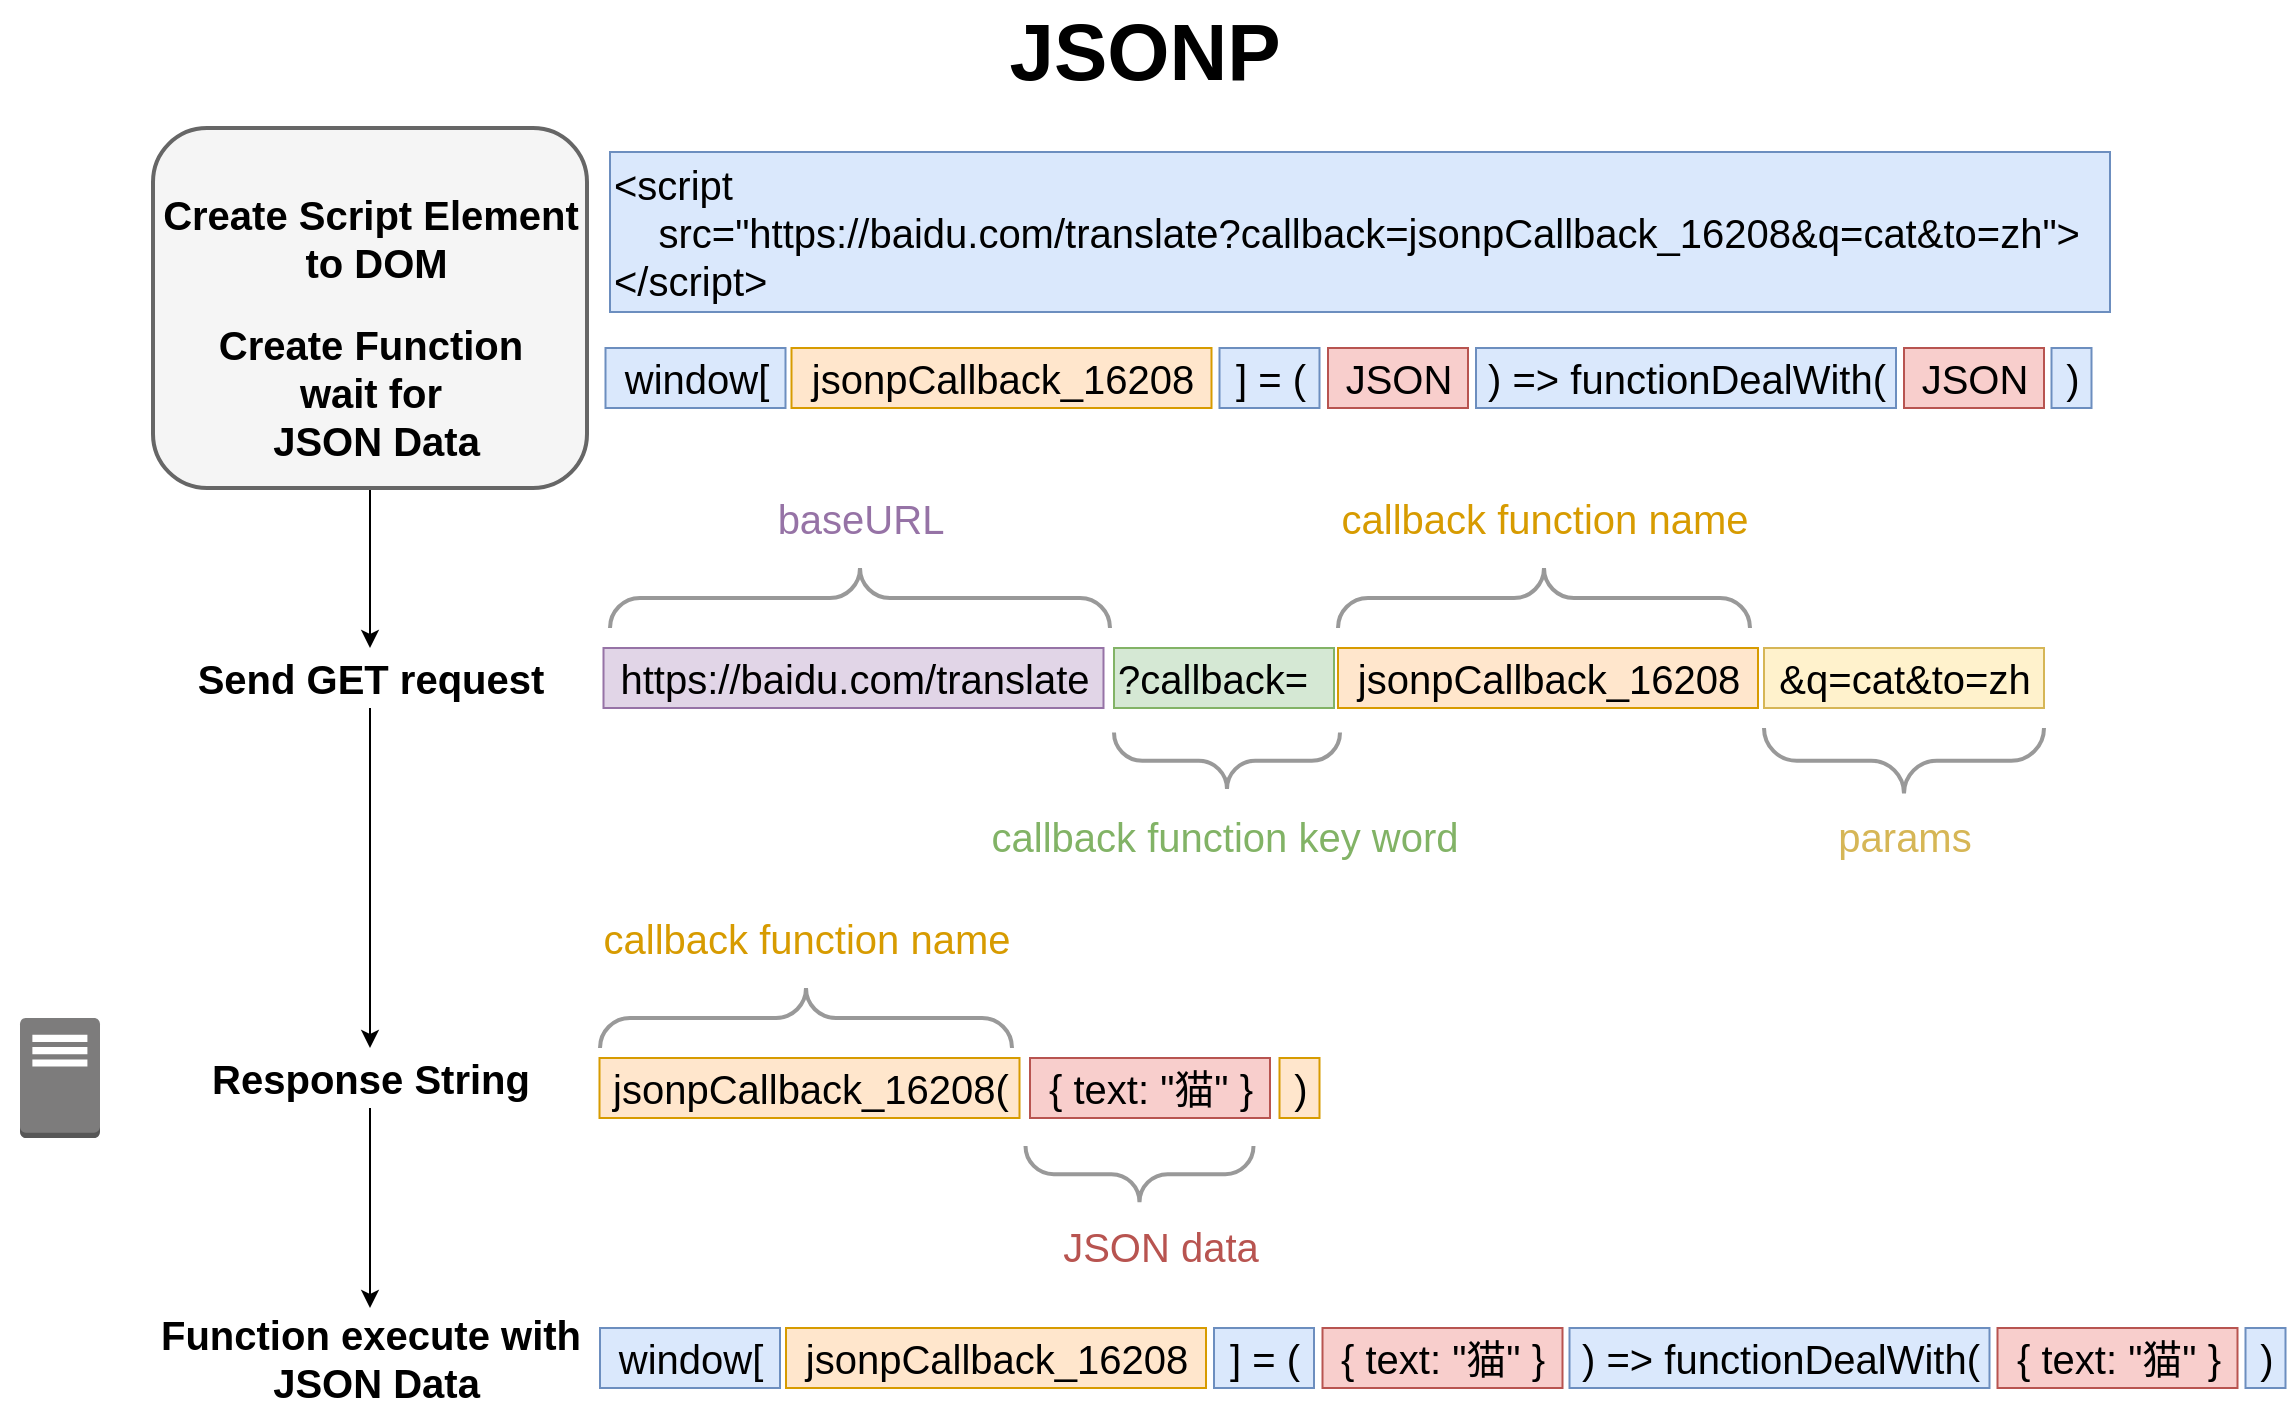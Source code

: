 <mxfile version="14.6.11" type="github">
  <diagram id="ZIaq1ua41LSCKKVV6wSK" name="JSONP">
    <mxGraphModel dx="1653" dy="1090" grid="1" gridSize="10" guides="1" tooltips="1" connect="1" arrows="1" fold="1" page="1" pageScale="1" pageWidth="1169" pageHeight="827" math="0" shadow="0">
      <root>
        <mxCell id="0" />
        <mxCell id="1" parent="0" />
        <mxCell id="hNWiUd4LyEJFCyibCBkk-53" style="edgeStyle=orthogonalEdgeStyle;rounded=0;orthogonalLoop=1;jettySize=auto;html=1;fontSize=20;fontColor=#B85450;" edge="1" parent="1" source="hNWiUd4LyEJFCyibCBkk-52" target="hNWiUd4LyEJFCyibCBkk-15">
          <mxGeometry relative="1" as="geometry" />
        </mxCell>
        <mxCell id="hNWiUd4LyEJFCyibCBkk-52" value="" style="rounded=1;whiteSpace=wrap;html=1;labelBackgroundColor=none;fontSize=20;fontColor=#333333;strokeWidth=2;align=center;fillColor=#f5f5f5;strokeColor=#666666;" vertex="1" parent="1">
          <mxGeometry x="89.5" y="123" width="217" height="180" as="geometry" />
        </mxCell>
        <mxCell id="hNWiUd4LyEJFCyibCBkk-3" value="https://baidu.com/translate" style="text;html=1;align=center;verticalAlign=middle;resizable=0;points=[];autosize=1;strokeColor=#9673a6;fontSize=20;fillColor=#e1d5e7;" vertex="1" parent="1">
          <mxGeometry x="314.75" y="383" width="250" height="30" as="geometry" />
        </mxCell>
        <mxCell id="hNWiUd4LyEJFCyibCBkk-4" value="?callback=" style="text;html=1;align=left;verticalAlign=middle;resizable=0;points=[];autosize=1;strokeColor=#82b366;fontSize=20;fillColor=#d5e8d4;" vertex="1" parent="1">
          <mxGeometry x="570" y="383" width="110" height="30" as="geometry" />
        </mxCell>
        <mxCell id="hNWiUd4LyEJFCyibCBkk-5" value="jsonpCallback_16208" style="text;html=1;align=center;verticalAlign=middle;resizable=0;points=[];autosize=1;strokeColor=#d79b00;fontSize=20;fillColor=#ffe6cc;" vertex="1" parent="1">
          <mxGeometry x="682" y="383" width="210" height="30" as="geometry" />
        </mxCell>
        <mxCell id="hNWiUd4LyEJFCyibCBkk-6" value="&amp;amp;q=cat&amp;amp;to=zh" style="text;html=1;align=center;verticalAlign=middle;resizable=0;points=[];autosize=1;strokeColor=#d6b656;fontSize=20;fillColor=#fff2cc;" vertex="1" parent="1">
          <mxGeometry x="895" y="383" width="140" height="30" as="geometry" />
        </mxCell>
        <mxCell id="hNWiUd4LyEJFCyibCBkk-7" value="" style="verticalLabelPosition=bottom;shadow=0;dashed=0;align=center;html=1;verticalAlign=top;strokeWidth=2;shape=mxgraph.mockup.markup.curlyBrace;strokeColor=#999999;fontSize=20;" vertex="1" parent="1">
          <mxGeometry x="318" y="343" width="250" height="30" as="geometry" />
        </mxCell>
        <mxCell id="hNWiUd4LyEJFCyibCBkk-8" value="baseURL" style="text;html=1;align=center;verticalAlign=middle;resizable=0;points=[];autosize=1;strokeColor=none;fontSize=20;fontColor=#9673A6;" vertex="1" parent="1">
          <mxGeometry x="393" y="303" width="100" height="30" as="geometry" />
        </mxCell>
        <mxCell id="hNWiUd4LyEJFCyibCBkk-9" value="" style="verticalLabelPosition=bottom;shadow=0;dashed=0;align=center;html=1;verticalAlign=top;strokeWidth=2;shape=mxgraph.mockup.markup.curlyBrace;strokeColor=#999999;fontSize=20;rotation=180;" vertex="1" parent="1">
          <mxGeometry x="570" y="423" width="113" height="32.8" as="geometry" />
        </mxCell>
        <mxCell id="hNWiUd4LyEJFCyibCBkk-10" value="" style="verticalLabelPosition=bottom;shadow=0;dashed=0;align=center;html=1;verticalAlign=top;strokeWidth=2;shape=mxgraph.mockup.markup.curlyBrace;strokeColor=#999999;fontSize=20;" vertex="1" parent="1">
          <mxGeometry x="682" y="343" width="206" height="30" as="geometry" />
        </mxCell>
        <mxCell id="hNWiUd4LyEJFCyibCBkk-11" value="" style="verticalLabelPosition=bottom;shadow=0;dashed=0;align=center;html=1;verticalAlign=top;strokeWidth=2;shape=mxgraph.mockup.markup.curlyBrace;strokeColor=#999999;fontSize=20;rotation=180;" vertex="1" parent="1">
          <mxGeometry x="895" y="423" width="140" height="32.8" as="geometry" />
        </mxCell>
        <mxCell id="hNWiUd4LyEJFCyibCBkk-12" value="callback function key word" style="text;html=1;align=center;verticalAlign=middle;resizable=0;points=[];autosize=1;strokeColor=none;fontSize=20;fontColor=#82B366;" vertex="1" parent="1">
          <mxGeometry x="500" y="462" width="250" height="30" as="geometry" />
        </mxCell>
        <mxCell id="hNWiUd4LyEJFCyibCBkk-13" value="callback function name" style="text;html=1;align=center;verticalAlign=middle;resizable=0;points=[];autosize=1;fontSize=20;fontColor=#D79B00;labelBackgroundColor=none;labelBorderColor=none;" vertex="1" parent="1">
          <mxGeometry x="675" y="303" width="220" height="30" as="geometry" />
        </mxCell>
        <mxCell id="hNWiUd4LyEJFCyibCBkk-14" value="params" style="text;html=1;align=center;verticalAlign=middle;resizable=0;points=[];autosize=1;strokeColor=none;fontSize=20;fontColor=#D6B656;" vertex="1" parent="1">
          <mxGeometry x="925" y="462" width="80" height="30" as="geometry" />
        </mxCell>
        <mxCell id="hNWiUd4LyEJFCyibCBkk-54" style="edgeStyle=orthogonalEdgeStyle;rounded=0;orthogonalLoop=1;jettySize=auto;html=1;fontSize=20;fontColor=#B85450;" edge="1" parent="1" source="hNWiUd4LyEJFCyibCBkk-15" target="hNWiUd4LyEJFCyibCBkk-16">
          <mxGeometry relative="1" as="geometry" />
        </mxCell>
        <mxCell id="hNWiUd4LyEJFCyibCBkk-15" value="Send GET request" style="text;html=1;align=center;verticalAlign=middle;resizable=0;points=[];autosize=1;strokeColor=none;fontSize=20;fontStyle=1;" vertex="1" parent="1">
          <mxGeometry x="103" y="383" width="190" height="30" as="geometry" />
        </mxCell>
        <mxCell id="hNWiUd4LyEJFCyibCBkk-55" style="edgeStyle=orthogonalEdgeStyle;rounded=0;orthogonalLoop=1;jettySize=auto;html=1;fontSize=20;fontColor=#B85450;" edge="1" parent="1" source="hNWiUd4LyEJFCyibCBkk-16" target="hNWiUd4LyEJFCyibCBkk-30">
          <mxGeometry relative="1" as="geometry" />
        </mxCell>
        <mxCell id="hNWiUd4LyEJFCyibCBkk-16" value="Response String" style="text;html=1;align=center;verticalAlign=middle;resizable=0;points=[];autosize=1;strokeColor=none;fontSize=20;fontStyle=1;" vertex="1" parent="1">
          <mxGeometry x="113" y="583" width="170" height="30" as="geometry" />
        </mxCell>
        <mxCell id="hNWiUd4LyEJFCyibCBkk-18" value="jsonpCallback_16208(" style="text;html=1;align=center;verticalAlign=middle;resizable=0;points=[];autosize=1;strokeColor=#d79b00;fontSize=20;fillColor=#ffe6cc;" vertex="1" parent="1">
          <mxGeometry x="312.75" y="588" width="210" height="30" as="geometry" />
        </mxCell>
        <mxCell id="hNWiUd4LyEJFCyibCBkk-19" value=")" style="text;html=1;align=center;verticalAlign=middle;resizable=0;points=[];autosize=1;strokeColor=#d79b00;fontSize=20;fillColor=#ffe6cc;" vertex="1" parent="1">
          <mxGeometry x="652.75" y="588" width="20" height="30" as="geometry" />
        </mxCell>
        <mxCell id="hNWiUd4LyEJFCyibCBkk-20" value="{ text: &quot;猫&quot; }" style="text;html=1;align=center;verticalAlign=middle;resizable=0;points=[];autosize=1;strokeColor=#b85450;fontSize=20;fillColor=#f8cecc;" vertex="1" parent="1">
          <mxGeometry x="528" y="588" width="120" height="30" as="geometry" />
        </mxCell>
        <mxCell id="hNWiUd4LyEJFCyibCBkk-21" value="" style="verticalLabelPosition=bottom;shadow=0;dashed=0;align=center;html=1;verticalAlign=top;strokeWidth=2;shape=mxgraph.mockup.markup.curlyBrace;strokeColor=#999999;fontSize=20;" vertex="1" parent="1">
          <mxGeometry x="313" y="553" width="206" height="30" as="geometry" />
        </mxCell>
        <mxCell id="hNWiUd4LyEJFCyibCBkk-22" value="callback function name" style="text;html=1;align=center;verticalAlign=middle;resizable=0;points=[];autosize=1;strokeColor=none;fontSize=20;fontColor=#D79B00;" vertex="1" parent="1">
          <mxGeometry x="306" y="513" width="220" height="30" as="geometry" />
        </mxCell>
        <mxCell id="hNWiUd4LyEJFCyibCBkk-23" value="" style="verticalLabelPosition=bottom;shadow=0;dashed=0;align=center;html=1;verticalAlign=top;strokeWidth=2;shape=mxgraph.mockup.markup.curlyBrace;strokeColor=#999999;fontSize=20;rotation=180;" vertex="1" parent="1">
          <mxGeometry x="525.75" y="632" width="114" height="28.15" as="geometry" />
        </mxCell>
        <mxCell id="hNWiUd4LyEJFCyibCBkk-24" value="JSON data" style="text;html=1;align=center;verticalAlign=middle;resizable=0;points=[];autosize=1;strokeColor=none;fontSize=20;fontColor=#B85450;" vertex="1" parent="1">
          <mxGeometry x="538" y="667" width="110" height="30" as="geometry" />
        </mxCell>
        <mxCell id="hNWiUd4LyEJFCyibCBkk-25" value="Create Script Element&lt;br&gt;&amp;nbsp;to DOM" style="text;html=1;align=center;verticalAlign=middle;resizable=0;points=[];autosize=1;strokeColor=none;fontSize=20;fontStyle=1;" vertex="1" parent="1">
          <mxGeometry x="88" y="153" width="220" height="50" as="geometry" />
        </mxCell>
        <mxCell id="hNWiUd4LyEJFCyibCBkk-27" value="&lt;div&gt;&amp;lt;script&lt;/div&gt;&lt;div&gt;&lt;span&gt;&lt;/span&gt;&amp;nbsp; &amp;nbsp; src=&quot;https://baidu.com/translate?callback=jsonpCallback_16208&amp;amp;q=cat&amp;amp;to=zh&quot;&amp;gt;&lt;/div&gt;&lt;div&gt;&amp;lt;/script&amp;gt;&lt;/div&gt;" style="text;html=1;align=left;verticalAlign=middle;resizable=0;points=[];autosize=1;strokeColor=#6c8ebf;fontSize=20;fillColor=#dae8fc;" vertex="1" parent="1">
          <mxGeometry x="318" y="135" width="750" height="80" as="geometry" />
        </mxCell>
        <mxCell id="hNWiUd4LyEJFCyibCBkk-28" value="Create Function &lt;br&gt;wait for&lt;br&gt;&amp;nbsp;JSON Data" style="text;html=1;align=center;verticalAlign=middle;resizable=0;points=[];autosize=1;strokeColor=none;fontSize=20;fontStyle=1;" vertex="1" parent="1">
          <mxGeometry x="113" y="215" width="170" height="80" as="geometry" />
        </mxCell>
        <mxCell id="hNWiUd4LyEJFCyibCBkk-30" value="Function execute with&lt;br&gt;&amp;nbsp;JSON Data" style="text;html=1;align=center;verticalAlign=middle;resizable=0;points=[];autosize=1;strokeColor=none;fontSize=20;fontStyle=1;" vertex="1" parent="1">
          <mxGeometry x="83" y="713" width="230" height="50" as="geometry" />
        </mxCell>
        <mxCell id="hNWiUd4LyEJFCyibCBkk-32" value="window[" style="text;html=1;align=center;verticalAlign=middle;resizable=0;points=[];autosize=1;strokeColor=#6c8ebf;fontSize=20;fillColor=#dae8fc;" vertex="1" parent="1">
          <mxGeometry x="315.75" y="233" width="90" height="30" as="geometry" />
        </mxCell>
        <mxCell id="hNWiUd4LyEJFCyibCBkk-35" value="] = (" style="text;html=1;align=center;verticalAlign=middle;resizable=0;points=[];autosize=1;strokeColor=#6c8ebf;fontSize=20;fillColor=#dae8fc;" vertex="1" parent="1">
          <mxGeometry x="622.75" y="233" width="50" height="30" as="geometry" />
        </mxCell>
        <mxCell id="hNWiUd4LyEJFCyibCBkk-36" value="JSON" style="text;html=1;align=center;verticalAlign=middle;resizable=0;points=[];autosize=1;strokeColor=#b85450;fontSize=20;fillColor=#f8cecc;" vertex="1" parent="1">
          <mxGeometry x="677" y="233" width="70" height="30" as="geometry" />
        </mxCell>
        <mxCell id="hNWiUd4LyEJFCyibCBkk-37" value="jsonpCallback_16208" style="text;html=1;align=center;verticalAlign=middle;resizable=0;points=[];autosize=1;strokeColor=#d79b00;fontSize=20;fillColor=#ffe6cc;" vertex="1" parent="1">
          <mxGeometry x="408.75" y="233" width="210" height="30" as="geometry" />
        </mxCell>
        <mxCell id="hNWiUd4LyEJFCyibCBkk-40" value=") =&amp;gt; functionDealWith(" style="text;html=1;align=center;verticalAlign=middle;resizable=0;points=[];autosize=1;strokeColor=#6c8ebf;fontSize=20;fillColor=#dae8fc;" vertex="1" parent="1">
          <mxGeometry x="751" y="233" width="210" height="30" as="geometry" />
        </mxCell>
        <mxCell id="hNWiUd4LyEJFCyibCBkk-41" value="JSON" style="text;html=1;align=center;verticalAlign=middle;resizable=0;points=[];autosize=1;strokeColor=#b85450;fontSize=20;fillColor=#f8cecc;" vertex="1" parent="1">
          <mxGeometry x="965" y="233" width="70" height="30" as="geometry" />
        </mxCell>
        <mxCell id="hNWiUd4LyEJFCyibCBkk-42" value=")" style="text;html=1;align=center;verticalAlign=middle;resizable=0;points=[];autosize=1;strokeColor=#6c8ebf;fontSize=20;fillColor=#dae8fc;" vertex="1" parent="1">
          <mxGeometry x="1038.75" y="233" width="20" height="30" as="geometry" />
        </mxCell>
        <mxCell id="hNWiUd4LyEJFCyibCBkk-43" value="window[" style="text;html=1;align=center;verticalAlign=middle;resizable=0;points=[];autosize=1;strokeColor=#6c8ebf;fontSize=20;fillColor=#dae8fc;" vertex="1" parent="1">
          <mxGeometry x="313" y="723" width="90" height="30" as="geometry" />
        </mxCell>
        <mxCell id="hNWiUd4LyEJFCyibCBkk-44" value="] = (" style="text;html=1;align=center;verticalAlign=middle;resizable=0;points=[];autosize=1;strokeColor=#6c8ebf;fontSize=20;fillColor=#dae8fc;" vertex="1" parent="1">
          <mxGeometry x="620" y="723" width="50" height="30" as="geometry" />
        </mxCell>
        <mxCell id="hNWiUd4LyEJFCyibCBkk-45" value="{ text: &quot;猫&quot; }" style="text;html=1;align=center;verticalAlign=middle;resizable=0;points=[];autosize=1;strokeColor=#b85450;fontSize=20;fillColor=#f8cecc;" vertex="1" parent="1">
          <mxGeometry x="674.25" y="723" width="120" height="30" as="geometry" />
        </mxCell>
        <mxCell id="hNWiUd4LyEJFCyibCBkk-46" value="jsonpCallback_16208" style="text;html=1;align=center;verticalAlign=middle;resizable=0;points=[];autosize=1;strokeColor=#d79b00;fontSize=20;fillColor=#ffe6cc;" vertex="1" parent="1">
          <mxGeometry x="406" y="723" width="210" height="30" as="geometry" />
        </mxCell>
        <mxCell id="hNWiUd4LyEJFCyibCBkk-47" value=") =&amp;gt; functionDealWith(" style="text;html=1;align=center;verticalAlign=middle;resizable=0;points=[];autosize=1;strokeColor=#6c8ebf;fontSize=20;fillColor=#dae8fc;" vertex="1" parent="1">
          <mxGeometry x="797.75" y="723" width="210" height="30" as="geometry" />
        </mxCell>
        <mxCell id="hNWiUd4LyEJFCyibCBkk-48" value="{ text: &quot;猫&quot; }" style="text;html=1;align=center;verticalAlign=middle;resizable=0;points=[];autosize=1;strokeColor=#b85450;fontSize=20;fillColor=#f8cecc;" vertex="1" parent="1">
          <mxGeometry x="1011.75" y="723" width="120" height="30" as="geometry" />
        </mxCell>
        <mxCell id="hNWiUd4LyEJFCyibCBkk-49" value=")" style="text;html=1;align=center;verticalAlign=middle;resizable=0;points=[];autosize=1;strokeColor=#6c8ebf;fontSize=20;fillColor=#dae8fc;" vertex="1" parent="1">
          <mxGeometry x="1135.75" y="723" width="20" height="30" as="geometry" />
        </mxCell>
        <mxCell id="hNWiUd4LyEJFCyibCBkk-57" value="JSONP" style="text;html=1;align=center;verticalAlign=middle;resizable=0;points=[];autosize=1;strokeColor=none;fontSize=40;fontStyle=1;" vertex="1" parent="1">
          <mxGeometry x="510" y="59" width="150" height="50" as="geometry" />
        </mxCell>
        <mxCell id="hNWiUd4LyEJFCyibCBkk-58" value="" style="shape=image;html=1;verticalAlign=top;verticalLabelPosition=bottom;labelBackgroundColor=#ffffff;imageAspect=0;aspect=fixed;image=https://cdn2.iconfinder.com/data/icons/designer-skills/128/code-programming-javascript-software-develop-command-language-128.png;fontSize=40;fontColor=#B85450;strokeWidth=2;align=center;" vertex="1" parent="1">
          <mxGeometry x="13" y="184.5" width="60" height="60" as="geometry" />
        </mxCell>
        <mxCell id="hNWiUd4LyEJFCyibCBkk-60" value="" style="shape=image;html=1;verticalAlign=top;verticalLabelPosition=bottom;labelBackgroundColor=#ffffff;imageAspect=0;aspect=fixed;image=https://cdn1.iconfinder.com/data/icons/logotypes/32/chrome-128.png;fontSize=40;fontColor=#B85450;strokeWidth=2;align=center;" vertex="1" parent="1">
          <mxGeometry x="23" y="378" width="40" height="40" as="geometry" />
        </mxCell>
        <mxCell id="hNWiUd4LyEJFCyibCBkk-61" value="" style="outlineConnect=0;dashed=0;verticalLabelPosition=bottom;verticalAlign=top;align=center;html=1;shape=mxgraph.aws3.traditional_server;fillColor=#7D7C7C;gradientColor=none;labelBackgroundColor=none;fontSize=40;fontColor=#B85450;strokeWidth=2;aspect=fixed;" vertex="1" parent="1">
          <mxGeometry x="23" y="568" width="40" height="60" as="geometry" />
        </mxCell>
        <mxCell id="hNWiUd4LyEJFCyibCBkk-62" value="" style="shape=image;html=1;verticalAlign=top;verticalLabelPosition=bottom;labelBackgroundColor=#ffffff;imageAspect=0;aspect=fixed;image=https://cdn2.iconfinder.com/data/icons/designer-skills/128/code-programming-javascript-software-develop-command-language-128.png;fontSize=40;fontColor=#B85450;strokeWidth=2;align=center;" vertex="1" parent="1">
          <mxGeometry x="13" y="708" width="60" height="60" as="geometry" />
        </mxCell>
      </root>
    </mxGraphModel>
  </diagram>
</mxfile>
